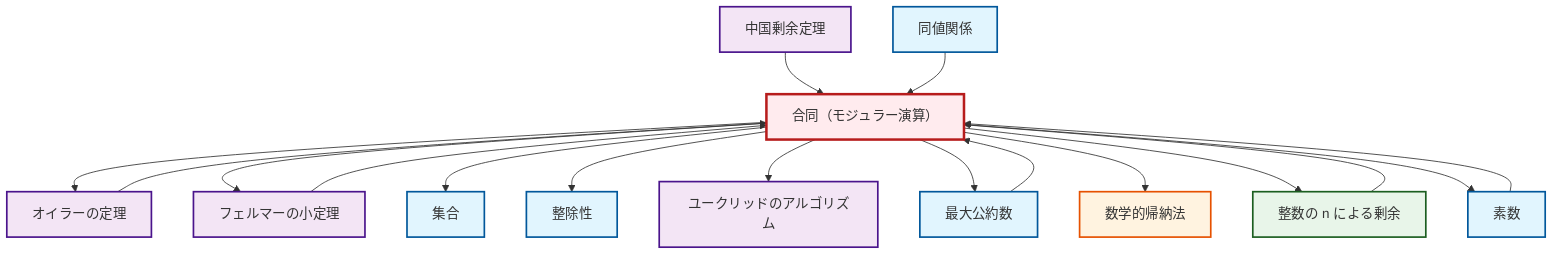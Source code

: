 graph TD
    classDef definition fill:#e1f5fe,stroke:#01579b,stroke-width:2px
    classDef theorem fill:#f3e5f5,stroke:#4a148c,stroke-width:2px
    classDef axiom fill:#fff3e0,stroke:#e65100,stroke-width:2px
    classDef example fill:#e8f5e9,stroke:#1b5e20,stroke-width:2px
    classDef current fill:#ffebee,stroke:#b71c1c,stroke-width:3px
    def-congruence["合同（モジュラー演算）"]:::definition
    ax-induction["数学的帰納法"]:::axiom
    thm-fermat-little["フェルマーの小定理"]:::theorem
    def-prime["素数"]:::definition
    thm-chinese-remainder["中国剰余定理"]:::theorem
    def-equivalence-relation["同値関係"]:::definition
    def-divisibility["整除性"]:::definition
    def-gcd["最大公約数"]:::definition
    thm-euclidean-algorithm["ユークリッドのアルゴリズム"]:::theorem
    def-set["集合"]:::definition
    ex-quotient-integers-mod-n["整数の n による剰余"]:::example
    thm-euler["オイラーの定理"]:::theorem
    def-congruence --> thm-euler
    ex-quotient-integers-mod-n --> def-congruence
    def-congruence --> thm-fermat-little
    def-congruence --> def-set
    def-congruence --> def-divisibility
    def-congruence --> thm-euclidean-algorithm
    def-congruence --> def-gcd
    thm-chinese-remainder --> def-congruence
    thm-euler --> def-congruence
    def-equivalence-relation --> def-congruence
    def-gcd --> def-congruence
    def-prime --> def-congruence
    def-congruence --> ax-induction
    def-congruence --> ex-quotient-integers-mod-n
    thm-fermat-little --> def-congruence
    def-congruence --> def-prime
    class def-congruence current